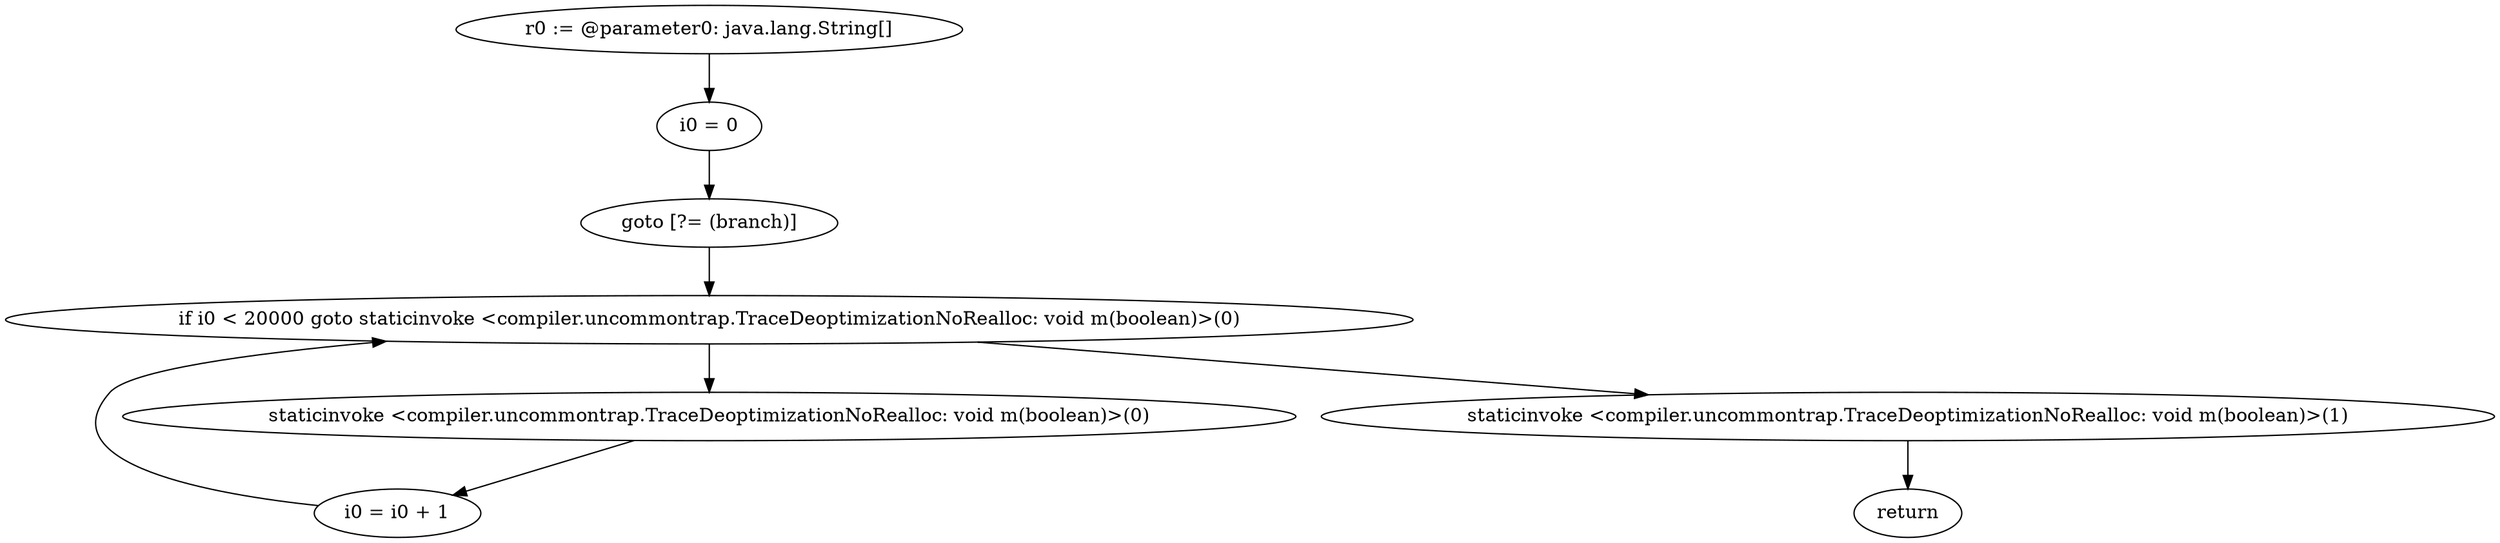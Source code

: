 digraph "unitGraph" {
    "r0 := @parameter0: java.lang.String[]"
    "i0 = 0"
    "goto [?= (branch)]"
    "staticinvoke <compiler.uncommontrap.TraceDeoptimizationNoRealloc: void m(boolean)>(0)"
    "i0 = i0 + 1"
    "if i0 < 20000 goto staticinvoke <compiler.uncommontrap.TraceDeoptimizationNoRealloc: void m(boolean)>(0)"
    "staticinvoke <compiler.uncommontrap.TraceDeoptimizationNoRealloc: void m(boolean)>(1)"
    "return"
    "r0 := @parameter0: java.lang.String[]"->"i0 = 0";
    "i0 = 0"->"goto [?= (branch)]";
    "goto [?= (branch)]"->"if i0 < 20000 goto staticinvoke <compiler.uncommontrap.TraceDeoptimizationNoRealloc: void m(boolean)>(0)";
    "staticinvoke <compiler.uncommontrap.TraceDeoptimizationNoRealloc: void m(boolean)>(0)"->"i0 = i0 + 1";
    "i0 = i0 + 1"->"if i0 < 20000 goto staticinvoke <compiler.uncommontrap.TraceDeoptimizationNoRealloc: void m(boolean)>(0)";
    "if i0 < 20000 goto staticinvoke <compiler.uncommontrap.TraceDeoptimizationNoRealloc: void m(boolean)>(0)"->"staticinvoke <compiler.uncommontrap.TraceDeoptimizationNoRealloc: void m(boolean)>(1)";
    "if i0 < 20000 goto staticinvoke <compiler.uncommontrap.TraceDeoptimizationNoRealloc: void m(boolean)>(0)"->"staticinvoke <compiler.uncommontrap.TraceDeoptimizationNoRealloc: void m(boolean)>(0)";
    "staticinvoke <compiler.uncommontrap.TraceDeoptimizationNoRealloc: void m(boolean)>(1)"->"return";
}
